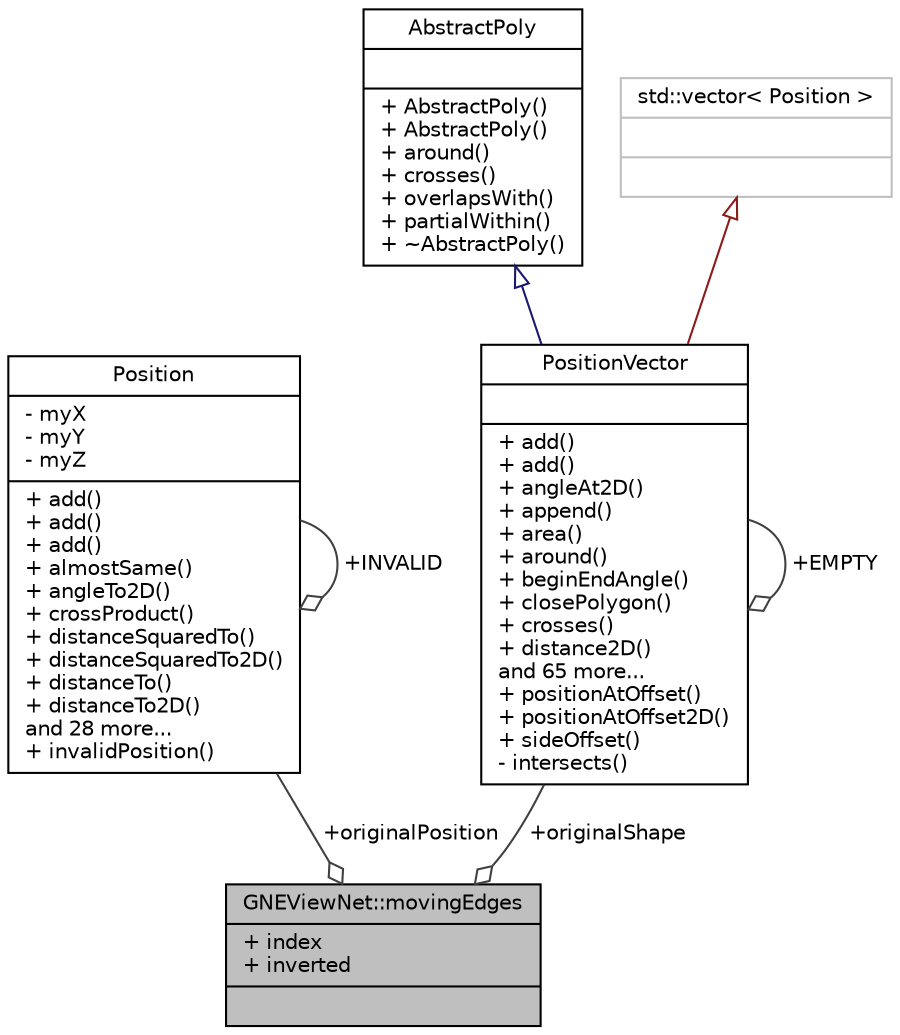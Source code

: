 digraph "GNEViewNet::movingEdges"
{
  edge [fontname="Helvetica",fontsize="10",labelfontname="Helvetica",labelfontsize="10"];
  node [fontname="Helvetica",fontsize="10",shape=record];
  Node1 [label="{GNEViewNet::movingEdges\n|+ index\l+ inverted\l|}",height=0.2,width=0.4,color="black", fillcolor="grey75", style="filled", fontcolor="black"];
  Node2 -> Node1 [color="grey25",fontsize="10",style="solid",label=" +originalPosition" ,arrowhead="odiamond",fontname="Helvetica"];
  Node2 [label="{Position\n|- myX\l- myY\l- myZ\l|+ add()\l+ add()\l+ add()\l+ almostSame()\l+ angleTo2D()\l+ crossProduct()\l+ distanceSquaredTo()\l+ distanceSquaredTo2D()\l+ distanceTo()\l+ distanceTo2D()\land 28 more...\l+ invalidPosition()\l}",height=0.2,width=0.4,color="black", fillcolor="white", style="filled",URL="$d7/d3b/class_position.html",tooltip="A point in 2D or 3D with translation and scaling methods. "];
  Node2 -> Node2 [color="grey25",fontsize="10",style="solid",label=" +INVALID" ,arrowhead="odiamond",fontname="Helvetica"];
  Node3 -> Node1 [color="grey25",fontsize="10",style="solid",label=" +originalShape" ,arrowhead="odiamond",fontname="Helvetica"];
  Node3 [label="{PositionVector\n||+ add()\l+ add()\l+ angleAt2D()\l+ append()\l+ area()\l+ around()\l+ beginEndAngle()\l+ closePolygon()\l+ crosses()\l+ distance2D()\land 65 more...\l+ positionAtOffset()\l+ positionAtOffset2D()\l+ sideOffset()\l- intersects()\l}",height=0.2,width=0.4,color="black", fillcolor="white", style="filled",URL="$da/d56/class_position_vector.html",tooltip="A list of positions. "];
  Node4 -> Node3 [dir="back",color="midnightblue",fontsize="10",style="solid",arrowtail="onormal",fontname="Helvetica"];
  Node4 [label="{AbstractPoly\n||+ AbstractPoly()\l+ AbstractPoly()\l+ around()\l+ crosses()\l+ overlapsWith()\l+ partialWithin()\l+ ~AbstractPoly()\l}",height=0.2,width=0.4,color="black", fillcolor="white", style="filled",URL="$de/d1a/class_abstract_poly.html"];
  Node5 -> Node3 [dir="back",color="firebrick4",fontsize="10",style="solid",arrowtail="onormal",fontname="Helvetica"];
  Node5 [label="{std::vector\< Position \>\n||}",height=0.2,width=0.4,color="grey75", fillcolor="white", style="filled"];
  Node3 -> Node3 [color="grey25",fontsize="10",style="solid",label=" +EMPTY" ,arrowhead="odiamond",fontname="Helvetica"];
}
